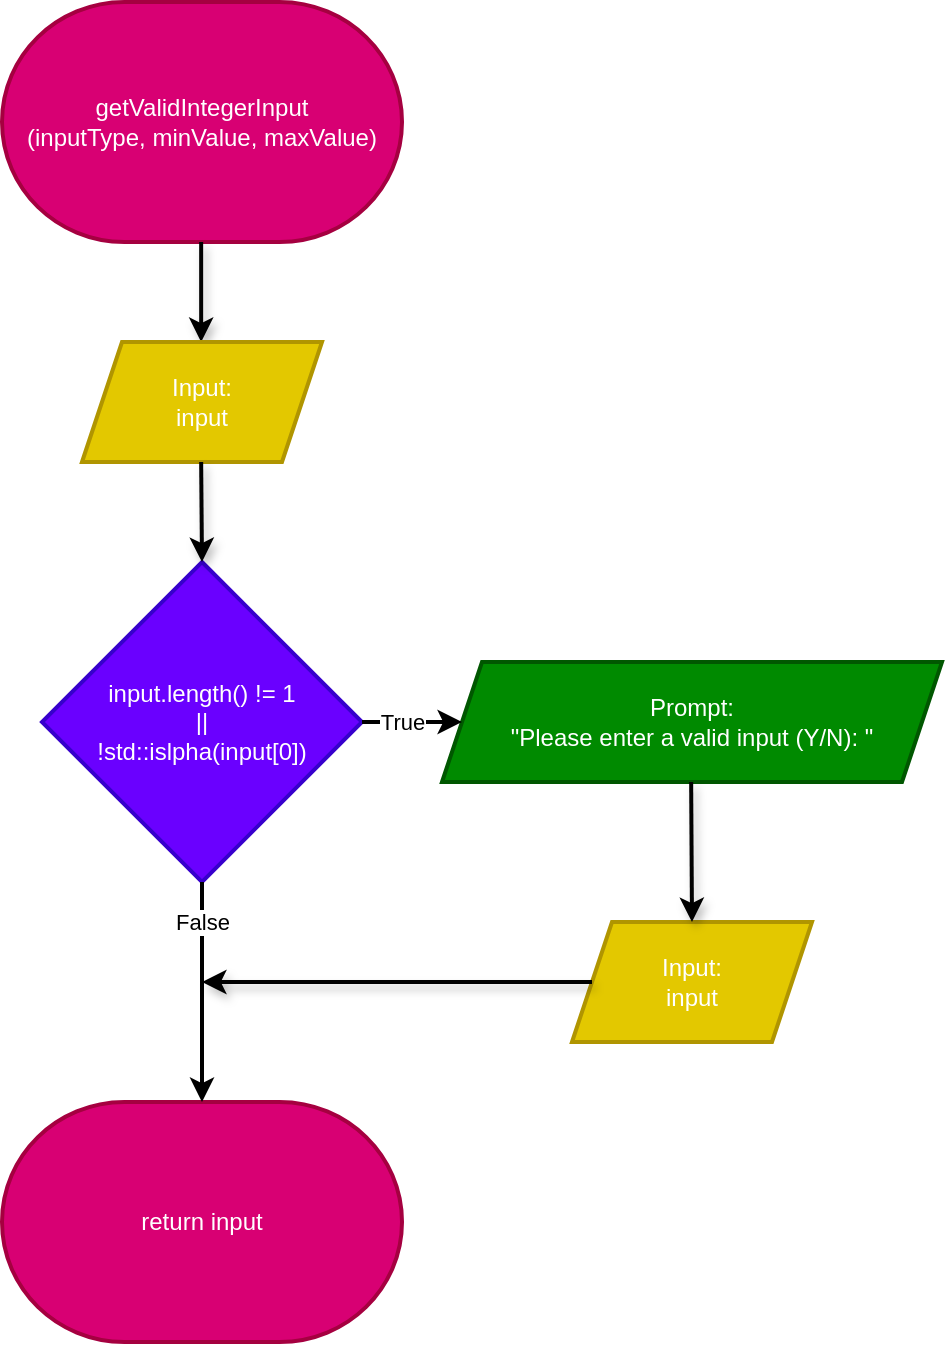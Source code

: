 <mxfile>
    <diagram id="wNLyEXlQUMfCtWeiGslE" name="Page-1">
        <mxGraphModel dx="224" dy="762" grid="1" gridSize="10" guides="1" tooltips="1" connect="1" arrows="1" fold="1" page="0" pageScale="1" pageWidth="827" pageHeight="1169" math="0" shadow="0">
            <root>
                <mxCell id="0"/>
                <mxCell id="1" parent="0"/>
                <mxCell id="2" value="getValidIntegerInput&lt;br&gt;(inputType, minValue, maxValue)" style="strokeWidth=2;html=1;shape=mxgraph.flowchart.terminator;whiteSpace=wrap;fillColor=#d80073;fontColor=#ffffff;strokeColor=#A50040;" parent="1" vertex="1">
                    <mxGeometry x="220" y="200" width="200" height="120" as="geometry"/>
                </mxCell>
                <mxCell id="3" value="" style="edgeStyle=none;html=1;strokeWidth=2;shadow=1;textShadow=1;spacing=2;" parent="1" edge="1">
                    <mxGeometry relative="1" as="geometry">
                        <mxPoint x="319.58" y="320" as="sourcePoint"/>
                        <mxPoint x="319.58" y="370" as="targetPoint"/>
                    </mxGeometry>
                </mxCell>
                <mxCell id="4" value="Input:&lt;br&gt;input" style="shape=parallelogram;perimeter=parallelogramPerimeter;whiteSpace=wrap;html=1;fixedSize=1;strokeWidth=2;fillColor=#e3c800;fontColor=#FFFFFF;strokeColor=#B09500;" parent="1" vertex="1">
                    <mxGeometry x="260" y="370" width="120" height="60" as="geometry"/>
                </mxCell>
                <mxCell id="5" value="input.length() != 1&lt;br&gt;||&lt;br&gt;!std::islpha(input[0])" style="rhombus;whiteSpace=wrap;html=1;strokeWidth=2;fillColor=#6a00ff;fontColor=#ffffff;strokeColor=#3700CC;" parent="1" vertex="1">
                    <mxGeometry x="240" y="480" width="160" height="160" as="geometry"/>
                </mxCell>
                <mxCell id="6" value="Prompt:&lt;br&gt;&quot;Please enter a valid input (Y/N): &quot;" style="shape=parallelogram;perimeter=parallelogramPerimeter;whiteSpace=wrap;html=1;fixedSize=1;strokeWidth=2;fillColor=#008a00;fontColor=#ffffff;strokeColor=#005700;" parent="1" vertex="1">
                    <mxGeometry x="440" y="530" width="250" height="60" as="geometry"/>
                </mxCell>
                <mxCell id="8" value="Input:&lt;br&gt;input" style="shape=parallelogram;perimeter=parallelogramPerimeter;whiteSpace=wrap;html=1;fixedSize=1;strokeWidth=2;fillColor=#e3c800;fontColor=#FFFFFF;strokeColor=#B09500;" parent="1" vertex="1">
                    <mxGeometry x="505" y="660" width="120" height="60" as="geometry"/>
                </mxCell>
                <mxCell id="9" value="" style="edgeStyle=none;html=1;strokeWidth=2;shadow=1;textShadow=1;spacing=2;entryX=0.5;entryY=0;entryDx=0;entryDy=0;" parent="1" target="8" edge="1">
                    <mxGeometry relative="1" as="geometry">
                        <mxPoint x="564.58" y="590" as="sourcePoint"/>
                        <mxPoint x="564.58" y="640" as="targetPoint"/>
                    </mxGeometry>
                </mxCell>
                <mxCell id="10" value="return input" style="strokeWidth=2;html=1;shape=mxgraph.flowchart.terminator;whiteSpace=wrap;fillColor=#d80073;fontColor=#ffffff;strokeColor=#A50040;" parent="1" vertex="1">
                    <mxGeometry x="220" y="750" width="200" height="120" as="geometry"/>
                </mxCell>
                <mxCell id="11" value="" style="edgeStyle=none;html=1;strokeWidth=2;shadow=1;textShadow=1;spacing=2;entryX=0.5;entryY=0;entryDx=0;entryDy=0;" parent="1" target="5" edge="1">
                    <mxGeometry relative="1" as="geometry">
                        <mxPoint x="319.58" y="430" as="sourcePoint"/>
                        <mxPoint x="319.58" y="480" as="targetPoint"/>
                    </mxGeometry>
                </mxCell>
                <mxCell id="14" value="" style="edgeStyle=none;html=1;strokeWidth=2;shadow=1;textShadow=1;spacing=2;exitX=0;exitY=0.5;exitDx=0;exitDy=0;" parent="1" source="8" edge="1">
                    <mxGeometry relative="1" as="geometry">
                        <mxPoint x="420" y="680" as="sourcePoint"/>
                        <mxPoint x="320" y="690" as="targetPoint"/>
                    </mxGeometry>
                </mxCell>
                <mxCell id="15" value="" style="endArrow=classic;html=1;exitX=1;exitY=0.5;exitDx=0;exitDy=0;entryX=0;entryY=0.5;entryDx=0;entryDy=0;strokeWidth=2;" parent="1" source="5" target="6" edge="1">
                    <mxGeometry relative="1" as="geometry">
                        <mxPoint x="340" y="620" as="sourcePoint"/>
                        <mxPoint x="440" y="620" as="targetPoint"/>
                    </mxGeometry>
                </mxCell>
                <mxCell id="16" value="True" style="edgeLabel;resizable=0;html=1;;align=center;verticalAlign=middle;" parent="15" connectable="0" vertex="1">
                    <mxGeometry relative="1" as="geometry">
                        <mxPoint x="-5" as="offset"/>
                    </mxGeometry>
                </mxCell>
                <mxCell id="17" value="" style="endArrow=classic;html=1;exitX=0.5;exitY=1;exitDx=0;exitDy=0;entryX=0.5;entryY=0;entryDx=0;entryDy=0;entryPerimeter=0;strokeWidth=2;" parent="1" source="5" target="10" edge="1">
                    <mxGeometry relative="1" as="geometry">
                        <mxPoint x="340" y="620" as="sourcePoint"/>
                        <mxPoint x="440" y="620" as="targetPoint"/>
                    </mxGeometry>
                </mxCell>
                <mxCell id="18" value="False" style="edgeLabel;resizable=0;html=1;;align=center;verticalAlign=middle;" parent="17" connectable="0" vertex="1">
                    <mxGeometry relative="1" as="geometry">
                        <mxPoint y="-35" as="offset"/>
                    </mxGeometry>
                </mxCell>
            </root>
        </mxGraphModel>
    </diagram>
</mxfile>